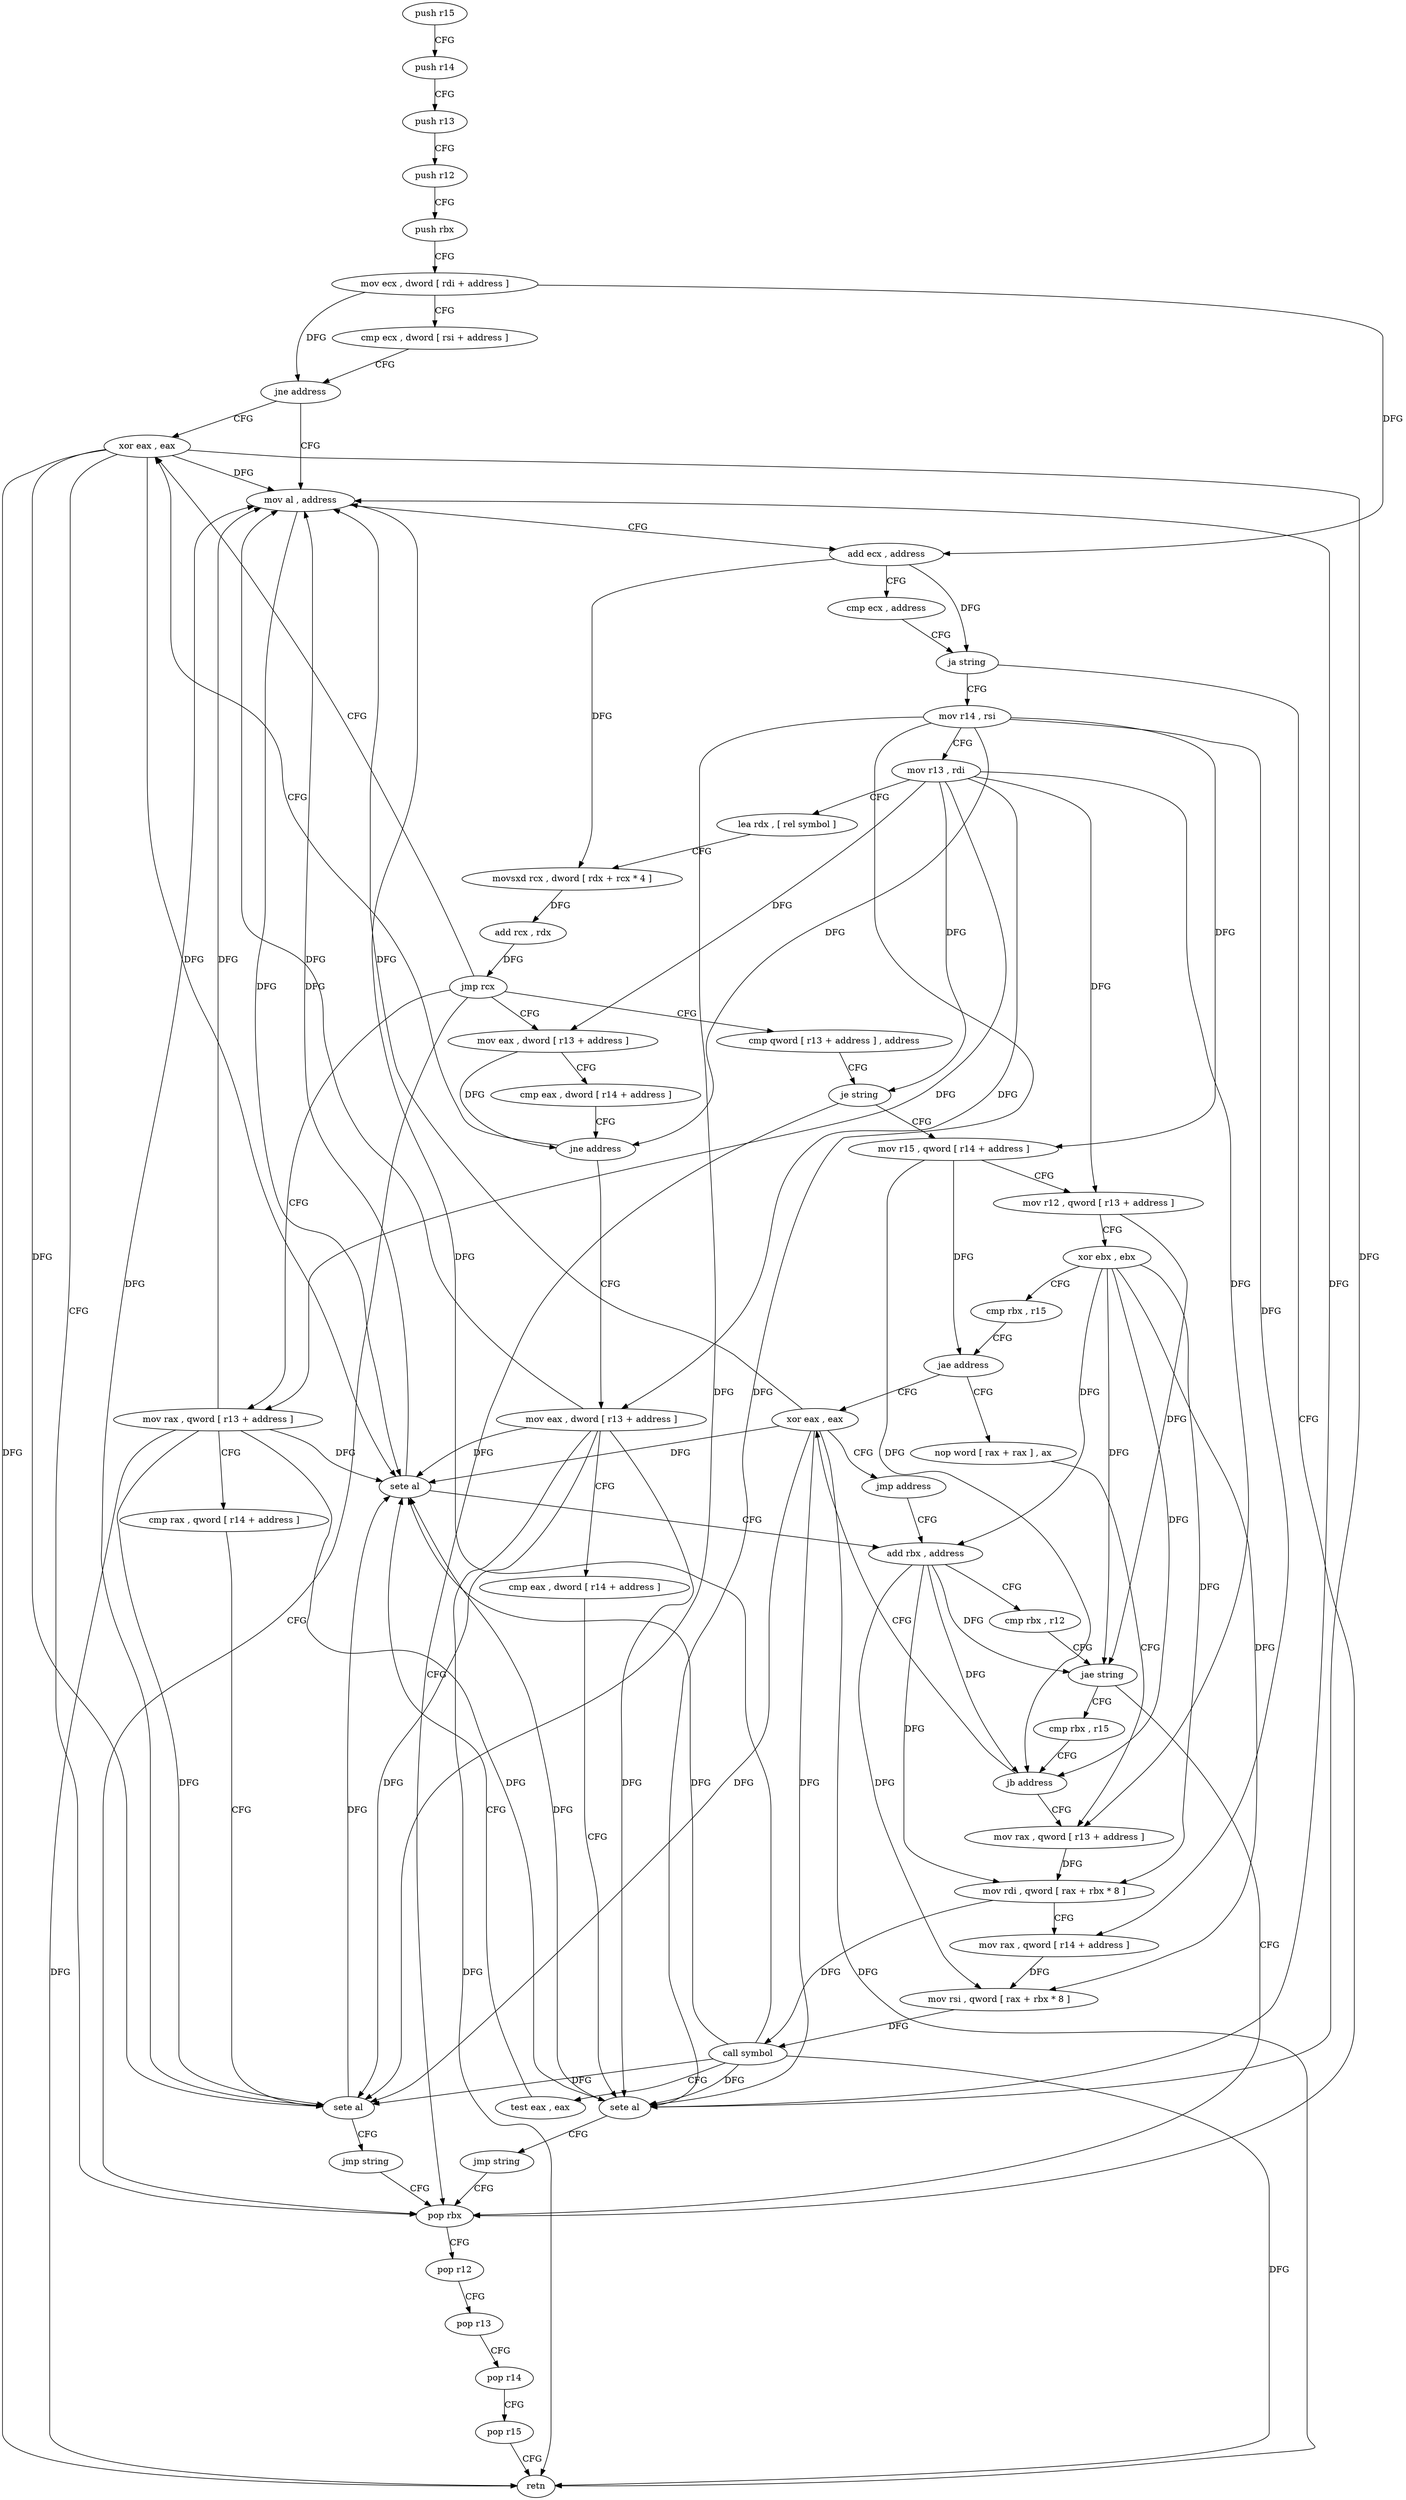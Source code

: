 digraph "func" {
"143808" [label = "push r15" ]
"143810" [label = "push r14" ]
"143812" [label = "push r13" ]
"143814" [label = "push r12" ]
"143816" [label = "push rbx" ]
"143817" [label = "mov ecx , dword [ rdi + address ]" ]
"143820" [label = "cmp ecx , dword [ rsi + address ]" ]
"143823" [label = "jne address" ]
"143880" [label = "xor eax , eax" ]
"143825" [label = "mov al , address" ]
"143882" [label = "pop rbx" ]
"143827" [label = "add ecx , address" ]
"143830" [label = "cmp ecx , address" ]
"143833" [label = "ja string" ]
"143835" [label = "mov r14 , rsi" ]
"143883" [label = "pop r12" ]
"143885" [label = "pop r13" ]
"143887" [label = "pop r14" ]
"143889" [label = "pop r15" ]
"143891" [label = "retn" ]
"143838" [label = "mov r13 , rdi" ]
"143841" [label = "lea rdx , [ rel symbol ]" ]
"143848" [label = "movsxd rcx , dword [ rdx + rcx * 4 ]" ]
"143852" [label = "add rcx , rdx" ]
"143855" [label = "jmp rcx" ]
"143857" [label = "mov eax , dword [ r13 + address ]" ]
"143892" [label = "mov rax , qword [ r13 + address ]" ]
"143905" [label = "cmp qword [ r13 + address ] , address" ]
"143861" [label = "cmp eax , dword [ r14 + address ]" ]
"143865" [label = "jne address" ]
"143867" [label = "mov eax , dword [ r13 + address ]" ]
"143896" [label = "cmp rax , qword [ r14 + address ]" ]
"143900" [label = "sete al" ]
"143903" [label = "jmp string" ]
"143910" [label = "je string" ]
"143912" [label = "mov r15 , qword [ r14 + address ]" ]
"143871" [label = "cmp eax , dword [ r14 + address ]" ]
"143875" [label = "sete al" ]
"143878" [label = "jmp string" ]
"143916" [label = "mov r12 , qword [ r13 + address ]" ]
"143920" [label = "xor ebx , ebx" ]
"143922" [label = "cmp rbx , r15" ]
"143925" [label = "jae address" ]
"143976" [label = "xor eax , eax" ]
"143927" [label = "nop word [ rax + rax ] , ax" ]
"143978" [label = "jmp address" ]
"143962" [label = "add rbx , address" ]
"143936" [label = "mov rax , qword [ r13 + address ]" ]
"143966" [label = "cmp rbx , r12" ]
"143969" [label = "jae string" ]
"143971" [label = "cmp rbx , r15" ]
"143974" [label = "jb address" ]
"143940" [label = "mov rdi , qword [ rax + rbx * 8 ]" ]
"143944" [label = "mov rax , qword [ r14 + address ]" ]
"143948" [label = "mov rsi , qword [ rax + rbx * 8 ]" ]
"143952" [label = "call symbol" ]
"143957" [label = "test eax , eax" ]
"143959" [label = "sete al" ]
"143808" -> "143810" [ label = "CFG" ]
"143810" -> "143812" [ label = "CFG" ]
"143812" -> "143814" [ label = "CFG" ]
"143814" -> "143816" [ label = "CFG" ]
"143816" -> "143817" [ label = "CFG" ]
"143817" -> "143820" [ label = "CFG" ]
"143817" -> "143823" [ label = "DFG" ]
"143817" -> "143827" [ label = "DFG" ]
"143820" -> "143823" [ label = "CFG" ]
"143823" -> "143880" [ label = "CFG" ]
"143823" -> "143825" [ label = "CFG" ]
"143880" -> "143882" [ label = "CFG" ]
"143880" -> "143825" [ label = "DFG" ]
"143880" -> "143891" [ label = "DFG" ]
"143880" -> "143900" [ label = "DFG" ]
"143880" -> "143875" [ label = "DFG" ]
"143880" -> "143959" [ label = "DFG" ]
"143825" -> "143827" [ label = "CFG" ]
"143825" -> "143959" [ label = "DFG" ]
"143882" -> "143883" [ label = "CFG" ]
"143827" -> "143830" [ label = "CFG" ]
"143827" -> "143833" [ label = "DFG" ]
"143827" -> "143848" [ label = "DFG" ]
"143830" -> "143833" [ label = "CFG" ]
"143833" -> "143882" [ label = "CFG" ]
"143833" -> "143835" [ label = "CFG" ]
"143835" -> "143838" [ label = "CFG" ]
"143835" -> "143865" [ label = "DFG" ]
"143835" -> "143900" [ label = "DFG" ]
"143835" -> "143875" [ label = "DFG" ]
"143835" -> "143912" [ label = "DFG" ]
"143835" -> "143944" [ label = "DFG" ]
"143883" -> "143885" [ label = "CFG" ]
"143885" -> "143887" [ label = "CFG" ]
"143887" -> "143889" [ label = "CFG" ]
"143889" -> "143891" [ label = "CFG" ]
"143838" -> "143841" [ label = "CFG" ]
"143838" -> "143857" [ label = "DFG" ]
"143838" -> "143892" [ label = "DFG" ]
"143838" -> "143910" [ label = "DFG" ]
"143838" -> "143867" [ label = "DFG" ]
"143838" -> "143916" [ label = "DFG" ]
"143838" -> "143936" [ label = "DFG" ]
"143841" -> "143848" [ label = "CFG" ]
"143848" -> "143852" [ label = "DFG" ]
"143852" -> "143855" [ label = "DFG" ]
"143855" -> "143857" [ label = "CFG" ]
"143855" -> "143880" [ label = "CFG" ]
"143855" -> "143882" [ label = "CFG" ]
"143855" -> "143892" [ label = "CFG" ]
"143855" -> "143905" [ label = "CFG" ]
"143857" -> "143861" [ label = "CFG" ]
"143857" -> "143865" [ label = "DFG" ]
"143892" -> "143896" [ label = "CFG" ]
"143892" -> "143825" [ label = "DFG" ]
"143892" -> "143891" [ label = "DFG" ]
"143892" -> "143900" [ label = "DFG" ]
"143892" -> "143875" [ label = "DFG" ]
"143892" -> "143959" [ label = "DFG" ]
"143905" -> "143910" [ label = "CFG" ]
"143861" -> "143865" [ label = "CFG" ]
"143865" -> "143880" [ label = "CFG" ]
"143865" -> "143867" [ label = "CFG" ]
"143867" -> "143871" [ label = "CFG" ]
"143867" -> "143825" [ label = "DFG" ]
"143867" -> "143891" [ label = "DFG" ]
"143867" -> "143900" [ label = "DFG" ]
"143867" -> "143875" [ label = "DFG" ]
"143867" -> "143959" [ label = "DFG" ]
"143896" -> "143900" [ label = "CFG" ]
"143900" -> "143903" [ label = "CFG" ]
"143900" -> "143825" [ label = "DFG" ]
"143900" -> "143959" [ label = "DFG" ]
"143903" -> "143882" [ label = "CFG" ]
"143910" -> "143882" [ label = "CFG" ]
"143910" -> "143912" [ label = "CFG" ]
"143912" -> "143916" [ label = "CFG" ]
"143912" -> "143925" [ label = "DFG" ]
"143912" -> "143974" [ label = "DFG" ]
"143871" -> "143875" [ label = "CFG" ]
"143875" -> "143878" [ label = "CFG" ]
"143875" -> "143825" [ label = "DFG" ]
"143875" -> "143959" [ label = "DFG" ]
"143878" -> "143882" [ label = "CFG" ]
"143916" -> "143920" [ label = "CFG" ]
"143916" -> "143969" [ label = "DFG" ]
"143920" -> "143922" [ label = "CFG" ]
"143920" -> "143962" [ label = "DFG" ]
"143920" -> "143969" [ label = "DFG" ]
"143920" -> "143940" [ label = "DFG" ]
"143920" -> "143948" [ label = "DFG" ]
"143920" -> "143974" [ label = "DFG" ]
"143922" -> "143925" [ label = "CFG" ]
"143925" -> "143976" [ label = "CFG" ]
"143925" -> "143927" [ label = "CFG" ]
"143976" -> "143978" [ label = "CFG" ]
"143976" -> "143825" [ label = "DFG" ]
"143976" -> "143891" [ label = "DFG" ]
"143976" -> "143900" [ label = "DFG" ]
"143976" -> "143875" [ label = "DFG" ]
"143976" -> "143959" [ label = "DFG" ]
"143927" -> "143936" [ label = "CFG" ]
"143978" -> "143962" [ label = "CFG" ]
"143962" -> "143966" [ label = "CFG" ]
"143962" -> "143969" [ label = "DFG" ]
"143962" -> "143940" [ label = "DFG" ]
"143962" -> "143948" [ label = "DFG" ]
"143962" -> "143974" [ label = "DFG" ]
"143936" -> "143940" [ label = "DFG" ]
"143966" -> "143969" [ label = "CFG" ]
"143969" -> "143882" [ label = "CFG" ]
"143969" -> "143971" [ label = "CFG" ]
"143971" -> "143974" [ label = "CFG" ]
"143974" -> "143936" [ label = "CFG" ]
"143974" -> "143976" [ label = "CFG" ]
"143940" -> "143944" [ label = "CFG" ]
"143940" -> "143952" [ label = "DFG" ]
"143944" -> "143948" [ label = "DFG" ]
"143948" -> "143952" [ label = "DFG" ]
"143952" -> "143957" [ label = "CFG" ]
"143952" -> "143825" [ label = "DFG" ]
"143952" -> "143891" [ label = "DFG" ]
"143952" -> "143900" [ label = "DFG" ]
"143952" -> "143875" [ label = "DFG" ]
"143952" -> "143959" [ label = "DFG" ]
"143957" -> "143959" [ label = "CFG" ]
"143959" -> "143962" [ label = "CFG" ]
"143959" -> "143825" [ label = "DFG" ]
}
